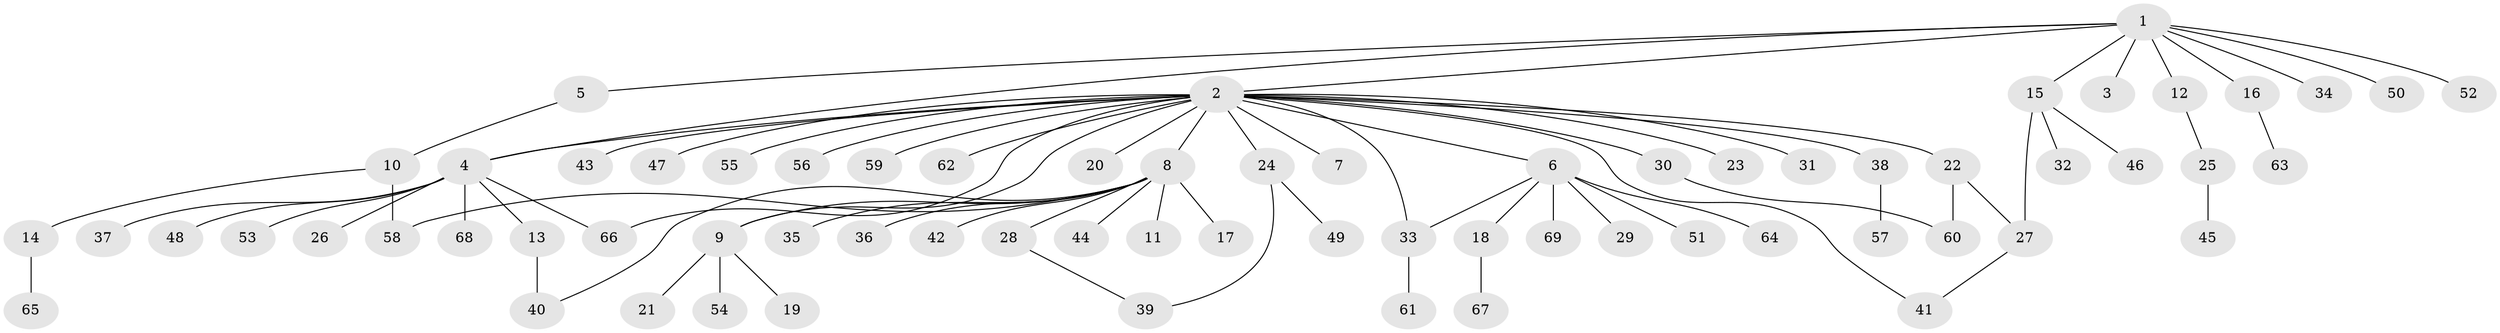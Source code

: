 // original degree distribution, {11: 0.01020408163265306, 25: 0.01020408163265306, 2: 0.21428571428571427, 10: 0.01020408163265306, 8: 0.01020408163265306, 1: 0.5816326530612245, 12: 0.01020408163265306, 6: 0.01020408163265306, 3: 0.10204081632653061, 4: 0.030612244897959183, 5: 0.01020408163265306}
// Generated by graph-tools (version 1.1) at 2025/50/03/04/25 22:50:38]
// undirected, 69 vertices, 78 edges
graph export_dot {
  node [color=gray90,style=filled];
  1;
  2;
  3;
  4;
  5;
  6;
  7;
  8;
  9;
  10;
  11;
  12;
  13;
  14;
  15;
  16;
  17;
  18;
  19;
  20;
  21;
  22;
  23;
  24;
  25;
  26;
  27;
  28;
  29;
  30;
  31;
  32;
  33;
  34;
  35;
  36;
  37;
  38;
  39;
  40;
  41;
  42;
  43;
  44;
  45;
  46;
  47;
  48;
  49;
  50;
  51;
  52;
  53;
  54;
  55;
  56;
  57;
  58;
  59;
  60;
  61;
  62;
  63;
  64;
  65;
  66;
  67;
  68;
  69;
  1 -- 2 [weight=1.0];
  1 -- 3 [weight=1.0];
  1 -- 4 [weight=1.0];
  1 -- 5 [weight=1.0];
  1 -- 12 [weight=1.0];
  1 -- 15 [weight=1.0];
  1 -- 16 [weight=1.0];
  1 -- 34 [weight=1.0];
  1 -- 50 [weight=1.0];
  1 -- 52 [weight=1.0];
  2 -- 4 [weight=1.0];
  2 -- 6 [weight=1.0];
  2 -- 7 [weight=1.0];
  2 -- 8 [weight=1.0];
  2 -- 9 [weight=1.0];
  2 -- 20 [weight=1.0];
  2 -- 22 [weight=1.0];
  2 -- 23 [weight=1.0];
  2 -- 24 [weight=1.0];
  2 -- 30 [weight=1.0];
  2 -- 31 [weight=1.0];
  2 -- 33 [weight=1.0];
  2 -- 38 [weight=1.0];
  2 -- 41 [weight=1.0];
  2 -- 43 [weight=1.0];
  2 -- 47 [weight=1.0];
  2 -- 55 [weight=1.0];
  2 -- 56 [weight=1.0];
  2 -- 59 [weight=1.0];
  2 -- 62 [weight=1.0];
  2 -- 66 [weight=1.0];
  4 -- 13 [weight=1.0];
  4 -- 26 [weight=1.0];
  4 -- 37 [weight=1.0];
  4 -- 48 [weight=1.0];
  4 -- 53 [weight=1.0];
  4 -- 66 [weight=1.0];
  4 -- 68 [weight=1.0];
  5 -- 10 [weight=1.0];
  6 -- 18 [weight=1.0];
  6 -- 29 [weight=1.0];
  6 -- 33 [weight=1.0];
  6 -- 51 [weight=1.0];
  6 -- 64 [weight=1.0];
  6 -- 69 [weight=1.0];
  8 -- 9 [weight=1.0];
  8 -- 11 [weight=1.0];
  8 -- 17 [weight=1.0];
  8 -- 28 [weight=1.0];
  8 -- 35 [weight=1.0];
  8 -- 36 [weight=1.0];
  8 -- 40 [weight=1.0];
  8 -- 42 [weight=1.0];
  8 -- 44 [weight=1.0];
  8 -- 58 [weight=1.0];
  9 -- 19 [weight=1.0];
  9 -- 21 [weight=1.0];
  9 -- 54 [weight=1.0];
  10 -- 14 [weight=1.0];
  10 -- 58 [weight=1.0];
  12 -- 25 [weight=1.0];
  13 -- 40 [weight=2.0];
  14 -- 65 [weight=1.0];
  15 -- 27 [weight=1.0];
  15 -- 32 [weight=1.0];
  15 -- 46 [weight=1.0];
  16 -- 63 [weight=1.0];
  18 -- 67 [weight=1.0];
  22 -- 27 [weight=1.0];
  22 -- 60 [weight=1.0];
  24 -- 39 [weight=1.0];
  24 -- 49 [weight=1.0];
  25 -- 45 [weight=1.0];
  27 -- 41 [weight=1.0];
  28 -- 39 [weight=1.0];
  30 -- 60 [weight=1.0];
  33 -- 61 [weight=1.0];
  38 -- 57 [weight=1.0];
}
